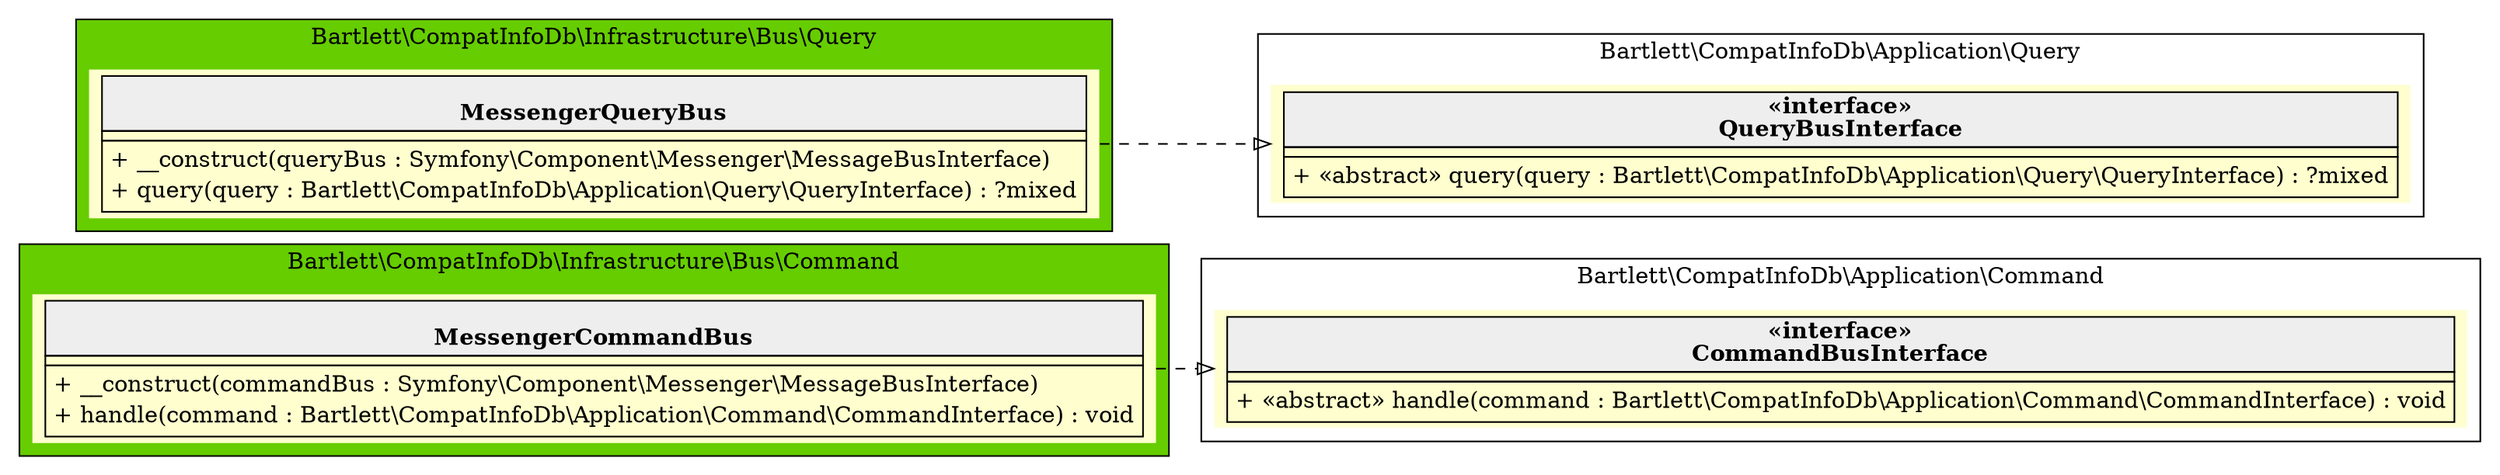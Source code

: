 digraph {
  graph [rankdir="LR" bgcolor="transparent"]
  node [fillcolor="#FEFECE" style="filled"]
  subgraph cluster_0 {
    graph [bgcolor="chartreuse3"]
    label = "Bartlett\\CompatInfoDb\\Infrastructure\\Bus\\Command"
    "Bartlett\\CompatInfoDb\\Infrastructure\\Bus\\Command\\MessengerCommandBus" [shape="none" label=<
<table cellspacing="0" border="0" cellborder="1">
    <tr><td bgcolor="#eeeeee"><b><br/>MessengerCommandBus</b></td></tr>
    <tr><td></td></tr>
    <tr><td><table border="0" cellspacing="0" cellpadding="2">
    <tr><td align="left">+ __construct(commandBus : Symfony\\Component\\Messenger\\MessageBusInterface)</td></tr>
    <tr><td align="left">+ handle(command : Bartlett\\CompatInfoDb\\Application\\Command\\CommandInterface) : void</td></tr>
</table></td></tr>
</table>>]
  }
  subgraph cluster_1 {
    label = "Bartlett\\CompatInfoDb\\Application\\Command"
    "Bartlett\\CompatInfoDb\\Application\\Command\\CommandBusInterface" [shape="none" label=<
<table cellspacing="0" border="0" cellborder="1">
    <tr><td bgcolor="#eeeeee"><b>«interface»<br/>CommandBusInterface</b></td></tr>
    <tr><td></td></tr>
    <tr><td><table border="0" cellspacing="0" cellpadding="2">
    <tr><td align="left">+ «abstract» handle(command : Bartlett\\CompatInfoDb\\Application\\Command\\CommandInterface) : void</td></tr>
</table></td></tr>
</table>>]
  }
  subgraph cluster_2 {
    graph [bgcolor="chartreuse3"]
    label = "Bartlett\\CompatInfoDb\\Infrastructure\\Bus\\Query"
    "Bartlett\\CompatInfoDb\\Infrastructure\\Bus\\Query\\MessengerQueryBus" [shape="none" label=<
<table cellspacing="0" border="0" cellborder="1">
    <tr><td bgcolor="#eeeeee"><b><br/>MessengerQueryBus</b></td></tr>
    <tr><td></td></tr>
    <tr><td><table border="0" cellspacing="0" cellpadding="2">
    <tr><td align="left">+ __construct(queryBus : Symfony\\Component\\Messenger\\MessageBusInterface)</td></tr>
    <tr><td align="left">+ query(query : Bartlett\\CompatInfoDb\\Application\\Query\\QueryInterface) : ?mixed</td></tr>
</table></td></tr>
</table>>]
  }
  subgraph cluster_3 {
    label = "Bartlett\\CompatInfoDb\\Application\\Query"
    "Bartlett\\CompatInfoDb\\Application\\Query\\QueryBusInterface" [shape="none" label=<
<table cellspacing="0" border="0" cellborder="1">
    <tr><td bgcolor="#eeeeee"><b>«interface»<br/>QueryBusInterface</b></td></tr>
    <tr><td></td></tr>
    <tr><td><table border="0" cellspacing="0" cellpadding="2">
    <tr><td align="left">+ «abstract» query(query : Bartlett\\CompatInfoDb\\Application\\Query\\QueryInterface) : ?mixed</td></tr>
</table></td></tr>
</table>>]
  }
  "Bartlett\\CompatInfoDb\\Infrastructure\\Bus\\Command\\MessengerCommandBus" -> "Bartlett\\CompatInfoDb\\Application\\Command\\CommandBusInterface" [arrowhead="empty" style="dashed"]
  "Bartlett\\CompatInfoDb\\Infrastructure\\Bus\\Query\\MessengerQueryBus" -> "Bartlett\\CompatInfoDb\\Application\\Query\\QueryBusInterface" [arrowhead="empty" style="dashed"]
}
